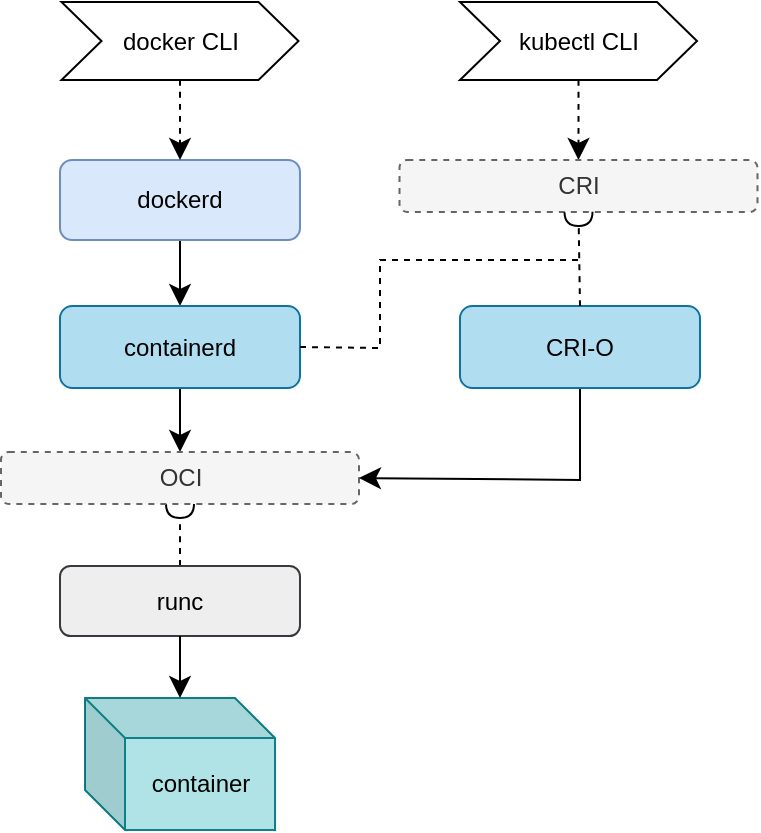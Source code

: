 <mxfile version="24.2.5" type="device">
  <diagram name="Page-1" id="1nIQndOr0USlizJHVGTK">
    <mxGraphModel dx="642" dy="538" grid="1" gridSize="10" guides="1" tooltips="1" connect="1" arrows="1" fold="1" page="0" pageScale="1" pageWidth="827" pageHeight="1169" math="0" shadow="0">
      <root>
        <mxCell id="0" />
        <mxCell id="1" parent="0" />
        <mxCell id="fRdf65A6xAK5P6ts9fCN-7" style="edgeStyle=none;curved=1;rounded=0;orthogonalLoop=1;jettySize=auto;html=1;entryX=0.5;entryY=0;entryDx=0;entryDy=0;fontSize=12;startSize=8;endSize=8;" edge="1" parent="1" source="fRdf65A6xAK5P6ts9fCN-1" target="fRdf65A6xAK5P6ts9fCN-3">
          <mxGeometry relative="1" as="geometry" />
        </mxCell>
        <mxCell id="fRdf65A6xAK5P6ts9fCN-1" value="dockerd" style="rounded=1;whiteSpace=wrap;html=1;fillColor=#dae8fc;strokeColor=#6c8ebf;" vertex="1" parent="1">
          <mxGeometry x="150" y="130" width="120" height="40" as="geometry" />
        </mxCell>
        <mxCell id="fRdf65A6xAK5P6ts9fCN-13" style="edgeStyle=none;curved=1;rounded=0;orthogonalLoop=1;jettySize=auto;html=1;entryX=0.5;entryY=0;entryDx=0;entryDy=0;fontSize=12;startSize=8;endSize=8;dashed=1;exitX=0.5;exitY=1;exitDx=0;exitDy=0;" edge="1" parent="1" source="fRdf65A6xAK5P6ts9fCN-14" target="fRdf65A6xAK5P6ts9fCN-1">
          <mxGeometry relative="1" as="geometry">
            <mxPoint x="210" y="94" as="sourcePoint" />
            <Array as="points" />
          </mxGeometry>
        </mxCell>
        <mxCell id="fRdf65A6xAK5P6ts9fCN-8" style="edgeStyle=none;curved=1;rounded=0;orthogonalLoop=1;jettySize=auto;html=1;entryX=0.5;entryY=0;entryDx=0;entryDy=0;fontSize=12;startSize=8;endSize=8;" edge="1" parent="1" source="fRdf65A6xAK5P6ts9fCN-3" target="fRdf65A6xAK5P6ts9fCN-5">
          <mxGeometry relative="1" as="geometry" />
        </mxCell>
        <mxCell id="fRdf65A6xAK5P6ts9fCN-3" value="containerd" style="rounded=1;whiteSpace=wrap;html=1;fillColor=#b1ddf0;strokeColor=#10739e;" vertex="1" parent="1">
          <mxGeometry x="150" y="203" width="120" height="41" as="geometry" />
        </mxCell>
        <mxCell id="fRdf65A6xAK5P6ts9fCN-9" style="edgeStyle=none;curved=1;rounded=0;orthogonalLoop=1;jettySize=auto;html=1;exitX=0.5;exitY=0;exitDx=0;exitDy=0;entryX=0.5;entryY=1;entryDx=0;entryDy=0;fontSize=12;startSize=8;endSize=5;dashed=1;endArrow=halfCircle;endFill=0;" edge="1" parent="1" source="fRdf65A6xAK5P6ts9fCN-4" target="fRdf65A6xAK5P6ts9fCN-5">
          <mxGeometry relative="1" as="geometry" />
        </mxCell>
        <mxCell id="fRdf65A6xAK5P6ts9fCN-4" value="runc" style="rounded=1;whiteSpace=wrap;html=1;fillColor=#eeeeee;strokeColor=#36393d;" vertex="1" parent="1">
          <mxGeometry x="150" y="333" width="120" height="35" as="geometry" />
        </mxCell>
        <mxCell id="fRdf65A6xAK5P6ts9fCN-5" value="OCI" style="rounded=1;whiteSpace=wrap;html=1;fillColor=#f5f5f5;strokeColor=#666666;dashed=1;fontColor=#333333;" vertex="1" parent="1">
          <mxGeometry x="120.5" y="276" width="179" height="26" as="geometry" />
        </mxCell>
        <mxCell id="fRdf65A6xAK5P6ts9fCN-6" value="container" style="shape=cube;whiteSpace=wrap;html=1;boundedLbl=1;backgroundOutline=1;darkOpacity=0.05;darkOpacity2=0.1;fillColor=#b0e3e6;strokeColor=#0e8088;" vertex="1" parent="1">
          <mxGeometry x="162.5" y="399" width="95" height="66" as="geometry" />
        </mxCell>
        <mxCell id="fRdf65A6xAK5P6ts9fCN-10" style="edgeStyle=none;curved=1;rounded=0;orthogonalLoop=1;jettySize=auto;html=1;exitX=0.5;exitY=1;exitDx=0;exitDy=0;entryX=0.5;entryY=0;entryDx=0;entryDy=0;entryPerimeter=0;fontSize=12;startSize=8;endSize=8;" edge="1" parent="1" source="fRdf65A6xAK5P6ts9fCN-4" target="fRdf65A6xAK5P6ts9fCN-6">
          <mxGeometry relative="1" as="geometry" />
        </mxCell>
        <mxCell id="fRdf65A6xAK5P6ts9fCN-14" value="docker CLI" style="shape=step;perimeter=stepPerimeter;whiteSpace=wrap;html=1;fixedSize=1;" vertex="1" parent="1">
          <mxGeometry x="150.75" y="51" width="118.5" height="39" as="geometry" />
        </mxCell>
        <mxCell id="fRdf65A6xAK5P6ts9fCN-21" style="edgeStyle=none;curved=1;rounded=0;orthogonalLoop=1;jettySize=auto;html=1;exitX=0.5;exitY=1;exitDx=0;exitDy=0;entryX=0.5;entryY=0;entryDx=0;entryDy=0;fontSize=12;startSize=8;endSize=8;dashed=1;" edge="1" parent="1" source="fRdf65A6xAK5P6ts9fCN-16" target="fRdf65A6xAK5P6ts9fCN-17">
          <mxGeometry relative="1" as="geometry" />
        </mxCell>
        <mxCell id="fRdf65A6xAK5P6ts9fCN-16" value="kubectl CLI" style="shape=step;perimeter=stepPerimeter;whiteSpace=wrap;html=1;fixedSize=1;" vertex="1" parent="1">
          <mxGeometry x="350" y="51" width="118.5" height="39" as="geometry" />
        </mxCell>
        <mxCell id="fRdf65A6xAK5P6ts9fCN-17" value="CRI" style="rounded=1;whiteSpace=wrap;html=1;fillColor=#f5f5f5;strokeColor=#666666;dashed=1;fontColor=#333333;" vertex="1" parent="1">
          <mxGeometry x="319.75" y="130" width="179" height="26" as="geometry" />
        </mxCell>
        <mxCell id="fRdf65A6xAK5P6ts9fCN-22" style="edgeStyle=none;curved=0;rounded=0;orthogonalLoop=1;jettySize=auto;html=1;entryX=1;entryY=0.5;entryDx=0;entryDy=0;fontSize=12;startSize=8;endSize=8;" edge="1" parent="1" source="fRdf65A6xAK5P6ts9fCN-18" target="fRdf65A6xAK5P6ts9fCN-5">
          <mxGeometry relative="1" as="geometry">
            <Array as="points">
              <mxPoint x="410" y="290" />
            </Array>
          </mxGeometry>
        </mxCell>
        <mxCell id="fRdf65A6xAK5P6ts9fCN-18" value="CRI-O" style="rounded=1;whiteSpace=wrap;html=1;fillColor=#b1ddf0;strokeColor=#10739e;" vertex="1" parent="1">
          <mxGeometry x="350" y="203" width="120" height="41" as="geometry" />
        </mxCell>
        <mxCell id="fRdf65A6xAK5P6ts9fCN-19" style="edgeStyle=none;curved=1;rounded=0;orthogonalLoop=1;jettySize=auto;html=1;exitX=0.5;exitY=0;exitDx=0;exitDy=0;entryX=0.5;entryY=1;entryDx=0;entryDy=0;fontSize=12;startSize=8;endSize=5;dashed=1;endArrow=halfCircle;endFill=0;" edge="1" parent="1" source="fRdf65A6xAK5P6ts9fCN-18" target="fRdf65A6xAK5P6ts9fCN-17">
          <mxGeometry relative="1" as="geometry">
            <mxPoint x="220" y="343" as="sourcePoint" />
            <mxPoint x="220" y="312" as="targetPoint" />
          </mxGeometry>
        </mxCell>
        <mxCell id="fRdf65A6xAK5P6ts9fCN-20" style="edgeStyle=none;curved=0;rounded=0;orthogonalLoop=1;jettySize=auto;html=1;exitX=1;exitY=0.5;exitDx=0;exitDy=0;fontSize=12;startSize=8;endSize=5;dashed=1;endArrow=none;endFill=0;" edge="1" parent="1" source="fRdf65A6xAK5P6ts9fCN-3">
          <mxGeometry relative="1" as="geometry">
            <mxPoint x="419" y="213" as="sourcePoint" />
            <mxPoint x="410" y="180" as="targetPoint" />
            <Array as="points">
              <mxPoint x="310" y="224" />
              <mxPoint x="310" y="180" />
            </Array>
          </mxGeometry>
        </mxCell>
      </root>
    </mxGraphModel>
  </diagram>
</mxfile>
